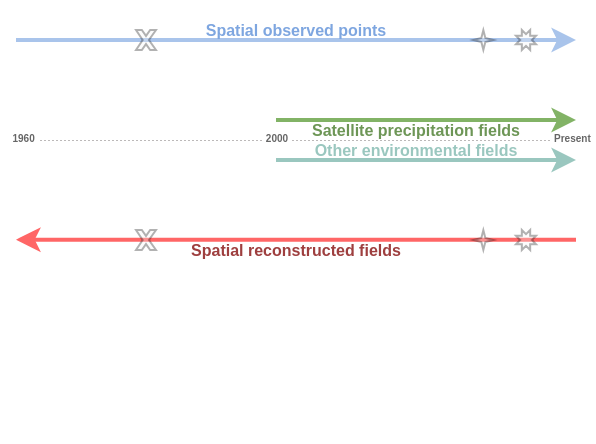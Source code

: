 <mxfile version="24.2.2" type="github">
  <diagram name="Page-1" id="4IdwQHLyeH34mbb2Q6S3">
    <mxGraphModel dx="330" dy="223" grid="1" gridSize="10" guides="1" tooltips="1" connect="1" arrows="1" fold="1" page="1" pageScale="1" pageWidth="850" pageHeight="1100" math="0" shadow="0">
      <root>
        <mxCell id="0" />
        <mxCell id="1" parent="0" />
        <mxCell id="3dpT5LcztG0tZHHumZSf-3" value="" style="endArrow=classic;html=1;rounded=0;strokeWidth=2;strokeColor=#A9C4EB;" parent="1" edge="1">
          <mxGeometry width="50" height="50" relative="1" as="geometry">
            <mxPoint x="240" y="360" as="sourcePoint" />
            <mxPoint x="520" y="360" as="targetPoint" />
          </mxGeometry>
        </mxCell>
        <mxCell id="3dpT5LcztG0tZHHumZSf-13" value="&lt;p style=&quot;line-height: 100%;&quot;&gt;&lt;br&gt;&lt;/p&gt;" style="edgeLabel;html=1;align=center;verticalAlign=middle;resizable=0;points=[];" parent="3dpT5LcztG0tZHHumZSf-3" vertex="1" connectable="0">
          <mxGeometry x="-0.061" y="-1" relative="1" as="geometry">
            <mxPoint x="119" y="30" as="offset" />
          </mxGeometry>
        </mxCell>
        <mxCell id="3dpT5LcztG0tZHHumZSf-16" value="&lt;b style=&quot;forced-color-adjust: none; color: rgb(158, 63, 63); font-family: Helvetica; font-size: 8px; font-style: normal; font-variant-ligatures: normal; font-variant-caps: normal; letter-spacing: normal; orphans: 2; text-indent: 0px; text-transform: none; widows: 2; word-spacing: 0px; -webkit-text-stroke-width: 0px; white-space: nowrap; text-decoration-thickness: initial; text-decoration-style: initial; text-decoration-color: initial;&quot;&gt;Spatial reconstructed fields&lt;/b&gt;" style="text;whiteSpace=wrap;html=1;align=center;" parent="1" vertex="1">
          <mxGeometry x="310" y="450" width="140" height="40" as="geometry" />
        </mxCell>
        <mxCell id="3dpT5LcztG0tZHHumZSf-19" value="&lt;b style=&quot;forced-color-adjust: none; color: rgb(126, 166, 224); font-family: Helvetica; font-style: normal; font-variant-ligatures: normal; font-variant-caps: normal; letter-spacing: normal; orphans: 2; text-indent: 0px; text-transform: none; widows: 2; word-spacing: 0px; -webkit-text-stroke-width: 0px; white-space: nowrap; text-decoration-thickness: initial; text-decoration-style: initial; text-decoration-color: initial; font-size: 8px;&quot;&gt;Spatial observed points&lt;/b&gt;" style="text;whiteSpace=wrap;html=1;align=center;" parent="1" vertex="1">
          <mxGeometry x="320" y="340" width="120" height="40" as="geometry" />
        </mxCell>
        <mxCell id="3dpT5LcztG0tZHHumZSf-22" value="&lt;b style=&quot;forced-color-adjust: none; color: rgb(109, 150, 86); font-family: Helvetica; font-style: normal; font-variant-ligatures: normal; font-variant-caps: normal; letter-spacing: normal; orphans: 2; text-indent: 0px; text-transform: none; widows: 2; word-spacing: 0px; -webkit-text-stroke-width: 0px; white-space: nowrap; text-decoration-thickness: initial; text-decoration-style: initial; text-decoration-color: initial; font-size: 8px;&quot;&gt;Satellite precipitation fields&lt;/b&gt;" style="text;whiteSpace=wrap;html=1;align=center;" parent="1" vertex="1">
          <mxGeometry x="370" y="390" width="140" height="40" as="geometry" />
        </mxCell>
        <mxCell id="3dpT5LcztG0tZHHumZSf-24" value="&lt;b style=&quot;forced-color-adjust: none; font-family: Helvetica; font-style: normal; font-variant-ligatures: normal; font-variant-caps: normal; letter-spacing: normal; orphans: 2; text-indent: 0px; text-transform: none; widows: 2; word-spacing: 0px; -webkit-text-stroke-width: 0px; white-space: nowrap; text-decoration-thickness: initial; text-decoration-style: initial; text-decoration-color: initial; font-size: 8px;&quot;&gt;&lt;font color=&quot;#9ac7bf&quot;&gt;Other environmental fields&lt;/font&gt;&lt;/b&gt;" style="text;whiteSpace=wrap;html=1;align=center;" parent="1" vertex="1">
          <mxGeometry x="365" y="400" width="150" height="40" as="geometry" />
        </mxCell>
        <mxCell id="3dpT5LcztG0tZHHumZSf-36" value="" style="verticalLabelPosition=bottom;verticalAlign=top;html=1;shape=mxgraph.basic.x;opacity=30;fillColor=#f5f5f5;fontColor=#333333;strokeColor=default;" parent="1" vertex="1">
          <mxGeometry x="300" y="355" width="10" height="10" as="geometry" />
        </mxCell>
        <mxCell id="3dpT5LcztG0tZHHumZSf-39" value="" style="verticalLabelPosition=bottom;verticalAlign=top;html=1;shape=mxgraph.basic.4_point_star_2;dx=0.8;opacity=30;fillColor=#f5f5f5;fontColor=#333333;strokeColor=default;" parent="1" vertex="1">
          <mxGeometry x="468.67" y="355" width="10" height="10" as="geometry" />
        </mxCell>
        <mxCell id="3dpT5LcztG0tZHHumZSf-50" value="" style="endArrow=classic;html=1;rounded=0;strokeWidth=2;strokeColor=#FF6666;" parent="1" edge="1">
          <mxGeometry width="50" height="50" relative="1" as="geometry">
            <mxPoint x="520" y="459.83" as="sourcePoint" />
            <mxPoint x="240" y="459.83" as="targetPoint" />
          </mxGeometry>
        </mxCell>
        <mxCell id="3dpT5LcztG0tZHHumZSf-51" value="&lt;p style=&quot;line-height: 100%;&quot;&gt;&lt;br&gt;&lt;/p&gt;" style="edgeLabel;html=1;align=center;verticalAlign=middle;resizable=0;points=[];" parent="3dpT5LcztG0tZHHumZSf-50" vertex="1" connectable="0">
          <mxGeometry x="-0.061" y="-1" relative="1" as="geometry">
            <mxPoint x="129" y="85" as="offset" />
          </mxGeometry>
        </mxCell>
        <mxCell id="3dpT5LcztG0tZHHumZSf-49" value="" style="verticalLabelPosition=bottom;verticalAlign=top;html=1;shape=mxgraph.basic.4_point_star_2;dx=0.8;opacity=30;fillColor=#f5f5f5;fontColor=#333333;strokeColor=default;" parent="1" vertex="1">
          <mxGeometry x="468.67" y="455" width="10" height="10" as="geometry" />
        </mxCell>
        <mxCell id="3dpT5LcztG0tZHHumZSf-52" value="" style="verticalLabelPosition=bottom;verticalAlign=top;html=1;shape=mxgraph.basic.x;opacity=30;fillColor=#f5f5f5;fontColor=#333333;strokeColor=default;" parent="1" vertex="1">
          <mxGeometry x="300" y="455" width="10" height="10" as="geometry" />
        </mxCell>
        <mxCell id="tnBxVDIb8dUsLE7qSaGx-1" value="" style="endArrow=none;dashed=1;html=1;dashPattern=1 3;strokeWidth=0.5;rounded=0;strokeColor=#797272;fontColor=#616161;" parent="1" edge="1">
          <mxGeometry width="50" height="50" relative="1" as="geometry">
            <mxPoint x="240" y="410" as="sourcePoint" />
            <mxPoint x="520" y="410" as="targetPoint" />
          </mxGeometry>
        </mxCell>
        <mxCell id="tnBxVDIb8dUsLE7qSaGx-8" value="&lt;sup&gt;&lt;font style=&quot;font-size: 5px;&quot;&gt;&lt;b&gt;1960&amp;nbsp;&lt;/b&gt;&lt;/font&gt;&lt;/sup&gt;" style="edgeLabel;html=1;align=center;verticalAlign=middle;resizable=0;points=[];fontColor=#666666;" parent="tnBxVDIb8dUsLE7qSaGx-1" vertex="1" connectable="0">
          <mxGeometry x="-0.97" relative="1" as="geometry">
            <mxPoint as="offset" />
          </mxGeometry>
        </mxCell>
        <mxCell id="tnBxVDIb8dUsLE7qSaGx-12" value="&lt;sup&gt;&lt;font style=&quot;font-size: 5px;&quot;&gt;&lt;b&gt;&amp;nbsp;2000&amp;nbsp;&lt;/b&gt;&lt;/font&gt;&lt;/sup&gt;" style="edgeLabel;html=1;align=center;verticalAlign=middle;resizable=0;points=[];fontColor=#666666;" parent="tnBxVDIb8dUsLE7qSaGx-1" vertex="1" connectable="0">
          <mxGeometry x="-0.158" relative="1" as="geometry">
            <mxPoint x="12" as="offset" />
          </mxGeometry>
        </mxCell>
        <mxCell id="tnBxVDIb8dUsLE7qSaGx-13" value="&lt;sup&gt;&lt;font style=&quot;font-size: 5px;&quot;&gt;&amp;nbsp;&lt;b&gt;Present&lt;/b&gt;&lt;/font&gt;&lt;/sup&gt;" style="edgeLabel;html=1;align=center;verticalAlign=middle;resizable=0;points=[];fontColor=#666666;" parent="tnBxVDIb8dUsLE7qSaGx-1" vertex="1" connectable="0">
          <mxGeometry x="0.98" relative="1" as="geometry">
            <mxPoint as="offset" />
          </mxGeometry>
        </mxCell>
        <mxCell id="3dpT5LcztG0tZHHumZSf-5" value="" style="endArrow=classic;html=1;rounded=0;strokeWidth=2;strokeColor=#82b366;fillColor=#d5e8d4;" parent="1" edge="1">
          <mxGeometry width="50" height="50" relative="1" as="geometry">
            <mxPoint x="370" y="400" as="sourcePoint" />
            <mxPoint x="520" y="400" as="targetPoint" />
          </mxGeometry>
        </mxCell>
        <mxCell id="3dpT5LcztG0tZHHumZSf-23" value="" style="endArrow=classic;html=1;rounded=0;strokeWidth=2;strokeColor=#9AC7BF;fillColor=#d5e8d4;" parent="1" edge="1">
          <mxGeometry width="50" height="50" relative="1" as="geometry">
            <mxPoint x="370" y="420" as="sourcePoint" />
            <mxPoint x="520" y="420" as="targetPoint" />
          </mxGeometry>
        </mxCell>
        <mxCell id="tnBxVDIb8dUsLE7qSaGx-15" value="" style="verticalLabelPosition=bottom;verticalAlign=top;html=1;shape=mxgraph.basic.8_point_star;fillColor=#f5f5f5;fontColor=#333333;strokeColor=default;opacity=30;" parent="1" vertex="1">
          <mxGeometry x="490" y="355" width="10" height="10" as="geometry" />
        </mxCell>
        <mxCell id="tnBxVDIb8dUsLE7qSaGx-18" value="" style="verticalLabelPosition=bottom;verticalAlign=top;html=1;shape=mxgraph.basic.8_point_star;fillColor=#f5f5f5;fontColor=#333333;strokeColor=default;opacity=30;" parent="1" vertex="1">
          <mxGeometry x="490" y="455" width="10" height="10" as="geometry" />
        </mxCell>
      </root>
    </mxGraphModel>
  </diagram>
</mxfile>
